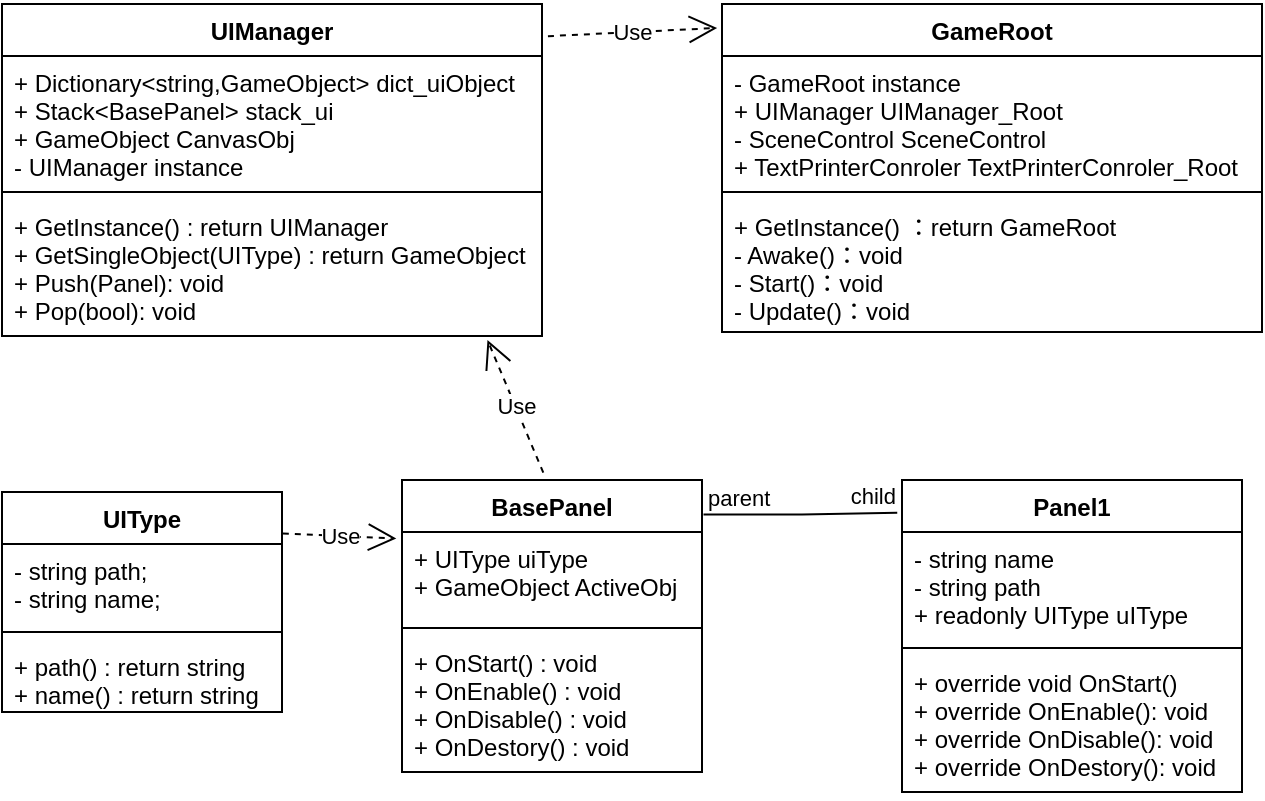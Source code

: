 <mxfile version="18.1.1" type="github">
  <diagram id="pE-z6qbL7R8oIuyJ9JNc" name="第 1 页">
    <mxGraphModel dx="1038" dy="532" grid="1" gridSize="10" guides="1" tooltips="1" connect="1" arrows="1" fold="1" page="1" pageScale="1" pageWidth="827" pageHeight="1169" math="0" shadow="0">
      <root>
        <mxCell id="0" />
        <mxCell id="1" parent="0" />
        <mxCell id="lY986tevfcZSaS2jFqbb-1" value="UIManager" style="swimlane;fontStyle=1;align=center;verticalAlign=top;childLayout=stackLayout;horizontal=1;startSize=26;horizontalStack=0;resizeParent=1;resizeParentMax=0;resizeLast=0;collapsible=1;marginBottom=0;" vertex="1" parent="1">
          <mxGeometry y="42" width="270" height="166" as="geometry" />
        </mxCell>
        <mxCell id="lY986tevfcZSaS2jFqbb-2" value="+ Dictionary&lt;string,GameObject&gt; dict_uiObject&#xa;+ Stack&lt;BasePanel&gt; stack_ui&#xa;+ GameObject CanvasObj&#xa;- UIManager instance" style="text;strokeColor=none;fillColor=none;align=left;verticalAlign=top;spacingLeft=4;spacingRight=4;overflow=hidden;rotatable=0;points=[[0,0.5],[1,0.5]];portConstraint=eastwest;" vertex="1" parent="lY986tevfcZSaS2jFqbb-1">
          <mxGeometry y="26" width="270" height="64" as="geometry" />
        </mxCell>
        <mxCell id="lY986tevfcZSaS2jFqbb-3" value="" style="line;strokeWidth=1;fillColor=none;align=left;verticalAlign=middle;spacingTop=-1;spacingLeft=3;spacingRight=3;rotatable=0;labelPosition=right;points=[];portConstraint=eastwest;" vertex="1" parent="lY986tevfcZSaS2jFqbb-1">
          <mxGeometry y="90" width="270" height="8" as="geometry" />
        </mxCell>
        <mxCell id="lY986tevfcZSaS2jFqbb-4" value="+ GetInstance() : return UIManager&#xa;+ GetSingleObject(UIType) : return GameObject&#xa;+ Push(Panel): void&#xa;+ Pop(bool): void " style="text;strokeColor=none;fillColor=none;align=left;verticalAlign=top;spacingLeft=4;spacingRight=4;overflow=hidden;rotatable=0;points=[[0,0.5],[1,0.5]];portConstraint=eastwest;fontStyle=0" vertex="1" parent="lY986tevfcZSaS2jFqbb-1">
          <mxGeometry y="98" width="270" height="68" as="geometry" />
        </mxCell>
        <mxCell id="lY986tevfcZSaS2jFqbb-8" value="Panel1" style="swimlane;fontStyle=1;align=center;verticalAlign=top;childLayout=stackLayout;horizontal=1;startSize=26;horizontalStack=0;resizeParent=1;resizeParentMax=0;resizeLast=0;collapsible=1;marginBottom=0;" vertex="1" parent="1">
          <mxGeometry x="450" y="280" width="170" height="156" as="geometry" />
        </mxCell>
        <mxCell id="lY986tevfcZSaS2jFqbb-9" value="-  string name&#xa;-  string path&#xa;+ readonly UIType uIType" style="text;strokeColor=none;fillColor=none;align=left;verticalAlign=top;spacingLeft=4;spacingRight=4;overflow=hidden;rotatable=0;points=[[0,0.5],[1,0.5]];portConstraint=eastwest;" vertex="1" parent="lY986tevfcZSaS2jFqbb-8">
          <mxGeometry y="26" width="170" height="54" as="geometry" />
        </mxCell>
        <mxCell id="lY986tevfcZSaS2jFqbb-10" value="" style="line;strokeWidth=1;fillColor=none;align=left;verticalAlign=middle;spacingTop=-1;spacingLeft=3;spacingRight=3;rotatable=0;labelPosition=right;points=[];portConstraint=eastwest;" vertex="1" parent="lY986tevfcZSaS2jFqbb-8">
          <mxGeometry y="80" width="170" height="8" as="geometry" />
        </mxCell>
        <mxCell id="lY986tevfcZSaS2jFqbb-11" value="+ override void OnStart()&#xa;+ override OnEnable(): void&#xa;+ override OnDisable(): void&#xa;+ override OnDestory(): void &#xa;&#xa;    .  .  ." style="text;strokeColor=none;fillColor=none;align=left;verticalAlign=top;spacingLeft=4;spacingRight=4;overflow=hidden;rotatable=0;points=[[0,0.5],[1,0.5]];portConstraint=eastwest;fontStyle=0" vertex="1" parent="lY986tevfcZSaS2jFqbb-8">
          <mxGeometry y="88" width="170" height="68" as="geometry" />
        </mxCell>
        <mxCell id="lY986tevfcZSaS2jFqbb-16" value="GameRoot" style="swimlane;fontStyle=1;align=center;verticalAlign=top;childLayout=stackLayout;horizontal=1;startSize=26;horizontalStack=0;resizeParent=1;resizeParentMax=0;resizeLast=0;collapsible=1;marginBottom=0;" vertex="1" parent="1">
          <mxGeometry x="360" y="42" width="270" height="164" as="geometry" />
        </mxCell>
        <mxCell id="lY986tevfcZSaS2jFqbb-17" value="- GameRoot instance&#xa;+ UIManager UIManager_Root&#xa;- SceneControl SceneControl&#xa;+ TextPrinterConroler TextPrinterConroler_Root" style="text;strokeColor=none;fillColor=none;align=left;verticalAlign=top;spacingLeft=4;spacingRight=4;overflow=hidden;rotatable=0;points=[[0,0.5],[1,0.5]];portConstraint=eastwest;" vertex="1" parent="lY986tevfcZSaS2jFqbb-16">
          <mxGeometry y="26" width="270" height="64" as="geometry" />
        </mxCell>
        <mxCell id="lY986tevfcZSaS2jFqbb-18" value="" style="line;strokeWidth=1;fillColor=none;align=left;verticalAlign=middle;spacingTop=-1;spacingLeft=3;spacingRight=3;rotatable=0;labelPosition=right;points=[];portConstraint=eastwest;" vertex="1" parent="lY986tevfcZSaS2jFqbb-16">
          <mxGeometry y="90" width="270" height="8" as="geometry" />
        </mxCell>
        <mxCell id="lY986tevfcZSaS2jFqbb-19" value="+ GetInstance() ：return GameRoot&#xa;- Awake()：void&#xa;- Start()：void&#xa;- Update()：void " style="text;strokeColor=none;fillColor=none;align=left;verticalAlign=top;spacingLeft=4;spacingRight=4;overflow=hidden;rotatable=0;points=[[0,0.5],[1,0.5]];portConstraint=eastwest;fontStyle=0" vertex="1" parent="lY986tevfcZSaS2jFqbb-16">
          <mxGeometry y="98" width="270" height="66" as="geometry" />
        </mxCell>
        <mxCell id="lY986tevfcZSaS2jFqbb-26" value="Use" style="endArrow=open;endSize=12;dashed=1;html=1;rounded=0;exitX=0.471;exitY=-0.025;exitDx=0;exitDy=0;exitPerimeter=0;entryX=0.899;entryY=1.029;entryDx=0;entryDy=0;entryPerimeter=0;" edge="1" parent="1" source="lY986tevfcZSaS2jFqbb-29" target="lY986tevfcZSaS2jFqbb-4">
          <mxGeometry width="160" relative="1" as="geometry">
            <mxPoint x="158.5" y="279.39" as="sourcePoint" />
            <mxPoint x="280" y="240" as="targetPoint" />
          </mxGeometry>
        </mxCell>
        <mxCell id="lY986tevfcZSaS2jFqbb-27" value="Use" style="endArrow=open;endSize=12;dashed=1;html=1;rounded=0;exitX=1.011;exitY=0.097;exitDx=0;exitDy=0;entryX=-0.009;entryY=0.073;entryDx=0;entryDy=0;entryPerimeter=0;exitPerimeter=0;" edge="1" parent="1" source="lY986tevfcZSaS2jFqbb-1" target="lY986tevfcZSaS2jFqbb-16">
          <mxGeometry width="160" relative="1" as="geometry">
            <mxPoint x="168.5" y="289.62" as="sourcePoint" />
            <mxPoint x="169.25" y="191.202" as="targetPoint" />
          </mxGeometry>
        </mxCell>
        <mxCell id="lY986tevfcZSaS2jFqbb-29" value="BasePanel" style="swimlane;fontStyle=1;align=center;verticalAlign=top;childLayout=stackLayout;horizontal=1;startSize=26;horizontalStack=0;resizeParent=1;resizeParentMax=0;resizeLast=0;collapsible=1;marginBottom=0;" vertex="1" parent="1">
          <mxGeometry x="200" y="280" width="150" height="146" as="geometry" />
        </mxCell>
        <mxCell id="lY986tevfcZSaS2jFqbb-30" value="+ UIType uiType&#xa;+ GameObject ActiveObj" style="text;strokeColor=none;fillColor=none;align=left;verticalAlign=top;spacingLeft=4;spacingRight=4;overflow=hidden;rotatable=0;points=[[0,0.5],[1,0.5]];portConstraint=eastwest;" vertex="1" parent="lY986tevfcZSaS2jFqbb-29">
          <mxGeometry y="26" width="150" height="44" as="geometry" />
        </mxCell>
        <mxCell id="lY986tevfcZSaS2jFqbb-31" value="" style="line;strokeWidth=1;fillColor=none;align=left;verticalAlign=middle;spacingTop=-1;spacingLeft=3;spacingRight=3;rotatable=0;labelPosition=right;points=[];portConstraint=eastwest;" vertex="1" parent="lY986tevfcZSaS2jFqbb-29">
          <mxGeometry y="70" width="150" height="8" as="geometry" />
        </mxCell>
        <mxCell id="lY986tevfcZSaS2jFqbb-32" value="+ OnStart() : void&#xa;+ OnEnable() : void&#xa;+ OnDisable() : void&#xa;+ OnDestory() : void " style="text;strokeColor=none;fillColor=none;align=left;verticalAlign=top;spacingLeft=4;spacingRight=4;overflow=hidden;rotatable=0;points=[[0,0.5],[1,0.5]];portConstraint=eastwest;fontStyle=0" vertex="1" parent="lY986tevfcZSaS2jFqbb-29">
          <mxGeometry y="78" width="150" height="68" as="geometry" />
        </mxCell>
        <mxCell id="lY986tevfcZSaS2jFqbb-34" value="UIType" style="swimlane;fontStyle=1;align=center;verticalAlign=top;childLayout=stackLayout;horizontal=1;startSize=26;horizontalStack=0;resizeParent=1;resizeParentMax=0;resizeLast=0;collapsible=1;marginBottom=0;" vertex="1" parent="1">
          <mxGeometry y="286" width="140" height="110" as="geometry" />
        </mxCell>
        <mxCell id="lY986tevfcZSaS2jFqbb-35" value="- string path;&#xa;- string name;" style="text;strokeColor=none;fillColor=none;align=left;verticalAlign=top;spacingLeft=4;spacingRight=4;overflow=hidden;rotatable=0;points=[[0,0.5],[1,0.5]];portConstraint=eastwest;" vertex="1" parent="lY986tevfcZSaS2jFqbb-34">
          <mxGeometry y="26" width="140" height="40" as="geometry" />
        </mxCell>
        <mxCell id="lY986tevfcZSaS2jFqbb-36" value="" style="line;strokeWidth=1;fillColor=none;align=left;verticalAlign=middle;spacingTop=-1;spacingLeft=3;spacingRight=3;rotatable=0;labelPosition=right;points=[];portConstraint=eastwest;" vertex="1" parent="lY986tevfcZSaS2jFqbb-34">
          <mxGeometry y="66" width="140" height="8" as="geometry" />
        </mxCell>
        <mxCell id="lY986tevfcZSaS2jFqbb-37" value="+ path() : return string&#xa;+ name() : return string " style="text;strokeColor=none;fillColor=none;align=left;verticalAlign=top;spacingLeft=4;spacingRight=4;overflow=hidden;rotatable=0;points=[[0,0.5],[1,0.5]];portConstraint=eastwest;fontStyle=0" vertex="1" parent="lY986tevfcZSaS2jFqbb-34">
          <mxGeometry y="74" width="140" height="36" as="geometry" />
        </mxCell>
        <mxCell id="lY986tevfcZSaS2jFqbb-38" value="" style="endArrow=none;html=1;edgeStyle=orthogonalEdgeStyle;rounded=0;entryX=-0.014;entryY=0.105;entryDx=0;entryDy=0;entryPerimeter=0;exitX=1.005;exitY=0.118;exitDx=0;exitDy=0;exitPerimeter=0;" edge="1" parent="1" source="lY986tevfcZSaS2jFqbb-29" target="lY986tevfcZSaS2jFqbb-8">
          <mxGeometry relative="1" as="geometry">
            <mxPoint x="270" y="280" as="sourcePoint" />
            <mxPoint x="430" y="280" as="targetPoint" />
          </mxGeometry>
        </mxCell>
        <mxCell id="lY986tevfcZSaS2jFqbb-39" value="parent" style="edgeLabel;resizable=0;html=1;align=left;verticalAlign=bottom;" connectable="0" vertex="1" parent="lY986tevfcZSaS2jFqbb-38">
          <mxGeometry x="-1" relative="1" as="geometry" />
        </mxCell>
        <mxCell id="lY986tevfcZSaS2jFqbb-40" value="child" style="edgeLabel;resizable=0;html=1;align=right;verticalAlign=bottom;" connectable="0" vertex="1" parent="lY986tevfcZSaS2jFqbb-38">
          <mxGeometry x="1" relative="1" as="geometry" />
        </mxCell>
        <mxCell id="lY986tevfcZSaS2jFqbb-45" value="Use" style="endArrow=open;endSize=12;dashed=1;html=1;rounded=0;entryX=-0.019;entryY=0.073;entryDx=0;entryDy=0;entryPerimeter=0;exitX=1.003;exitY=0.189;exitDx=0;exitDy=0;exitPerimeter=0;" edge="1" parent="1" source="lY986tevfcZSaS2jFqbb-34" target="lY986tevfcZSaS2jFqbb-30">
          <mxGeometry width="160" relative="1" as="geometry">
            <mxPoint x="150" y="309" as="sourcePoint" />
            <mxPoint x="430" y="280" as="targetPoint" />
          </mxGeometry>
        </mxCell>
      </root>
    </mxGraphModel>
  </diagram>
</mxfile>
